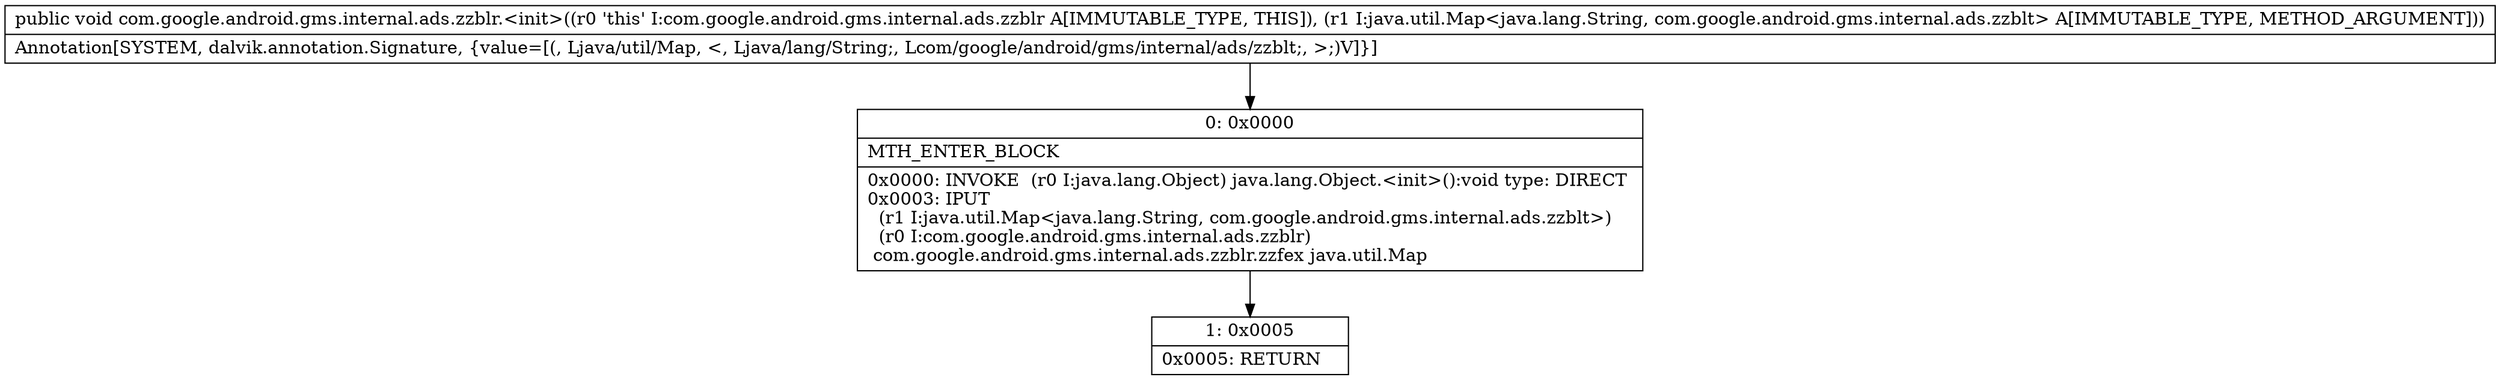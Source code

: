 digraph "CFG forcom.google.android.gms.internal.ads.zzblr.\<init\>(Ljava\/util\/Map;)V" {
Node_0 [shape=record,label="{0\:\ 0x0000|MTH_ENTER_BLOCK\l|0x0000: INVOKE  (r0 I:java.lang.Object) java.lang.Object.\<init\>():void type: DIRECT \l0x0003: IPUT  \l  (r1 I:java.util.Map\<java.lang.String, com.google.android.gms.internal.ads.zzblt\>)\l  (r0 I:com.google.android.gms.internal.ads.zzblr)\l com.google.android.gms.internal.ads.zzblr.zzfex java.util.Map \l}"];
Node_1 [shape=record,label="{1\:\ 0x0005|0x0005: RETURN   \l}"];
MethodNode[shape=record,label="{public void com.google.android.gms.internal.ads.zzblr.\<init\>((r0 'this' I:com.google.android.gms.internal.ads.zzblr A[IMMUTABLE_TYPE, THIS]), (r1 I:java.util.Map\<java.lang.String, com.google.android.gms.internal.ads.zzblt\> A[IMMUTABLE_TYPE, METHOD_ARGUMENT]))  | Annotation[SYSTEM, dalvik.annotation.Signature, \{value=[(, Ljava\/util\/Map, \<, Ljava\/lang\/String;, Lcom\/google\/android\/gms\/internal\/ads\/zzblt;, \>;)V]\}]\l}"];
MethodNode -> Node_0;
Node_0 -> Node_1;
}

